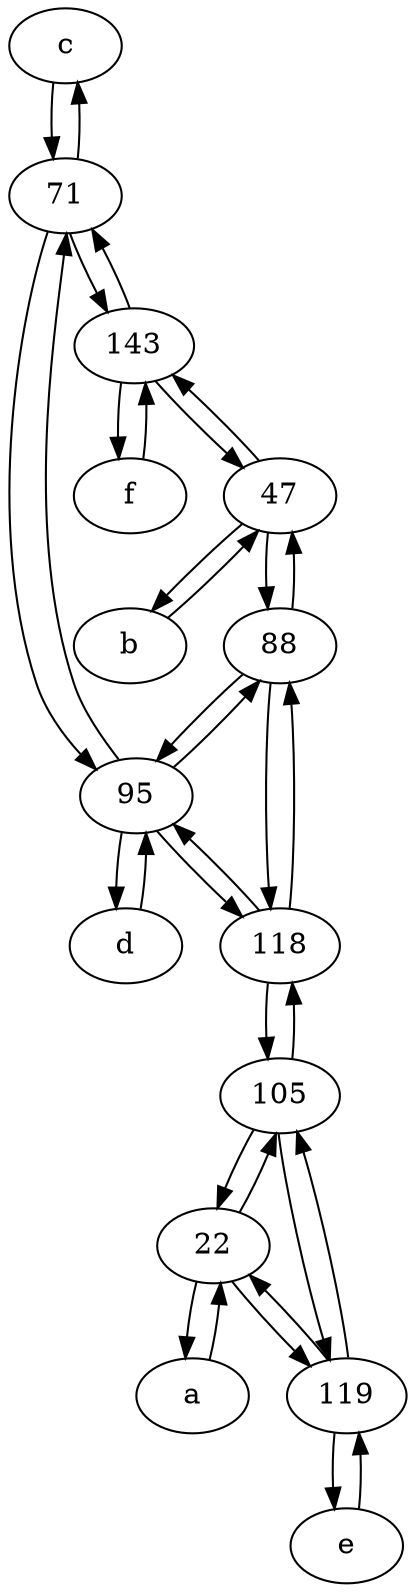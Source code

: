 digraph  {
	c [pos="20,10!"];
	95;
	71;
	143;
	d [pos="20,30!"];
	b [pos="50,20!"];
	a [pos="40,10!"];
	88;
	22;
	119;
	e [pos="30,50!"];
	f [pos="15,45!"];
	105;
	118;
	47;
	88 -> 118;
	88 -> 95;
	22 -> a;
	105 -> 119;
	f -> 143;
	118 -> 88;
	118 -> 105;
	95 -> 88;
	c -> 71;
	95 -> d;
	22 -> 105;
	143 -> 47;
	95 -> 71;
	22 -> 119;
	71 -> 95;
	119 -> 22;
	119 -> e;
	47 -> 143;
	71 -> c;
	e -> 119;
	47 -> b;
	143 -> 71;
	71 -> 143;
	a -> 22;
	d -> 95;
	105 -> 118;
	88 -> 47;
	47 -> 88;
	105 -> 22;
	143 -> f;
	118 -> 95;
	95 -> 118;
	119 -> 105;
	b -> 47;

	}